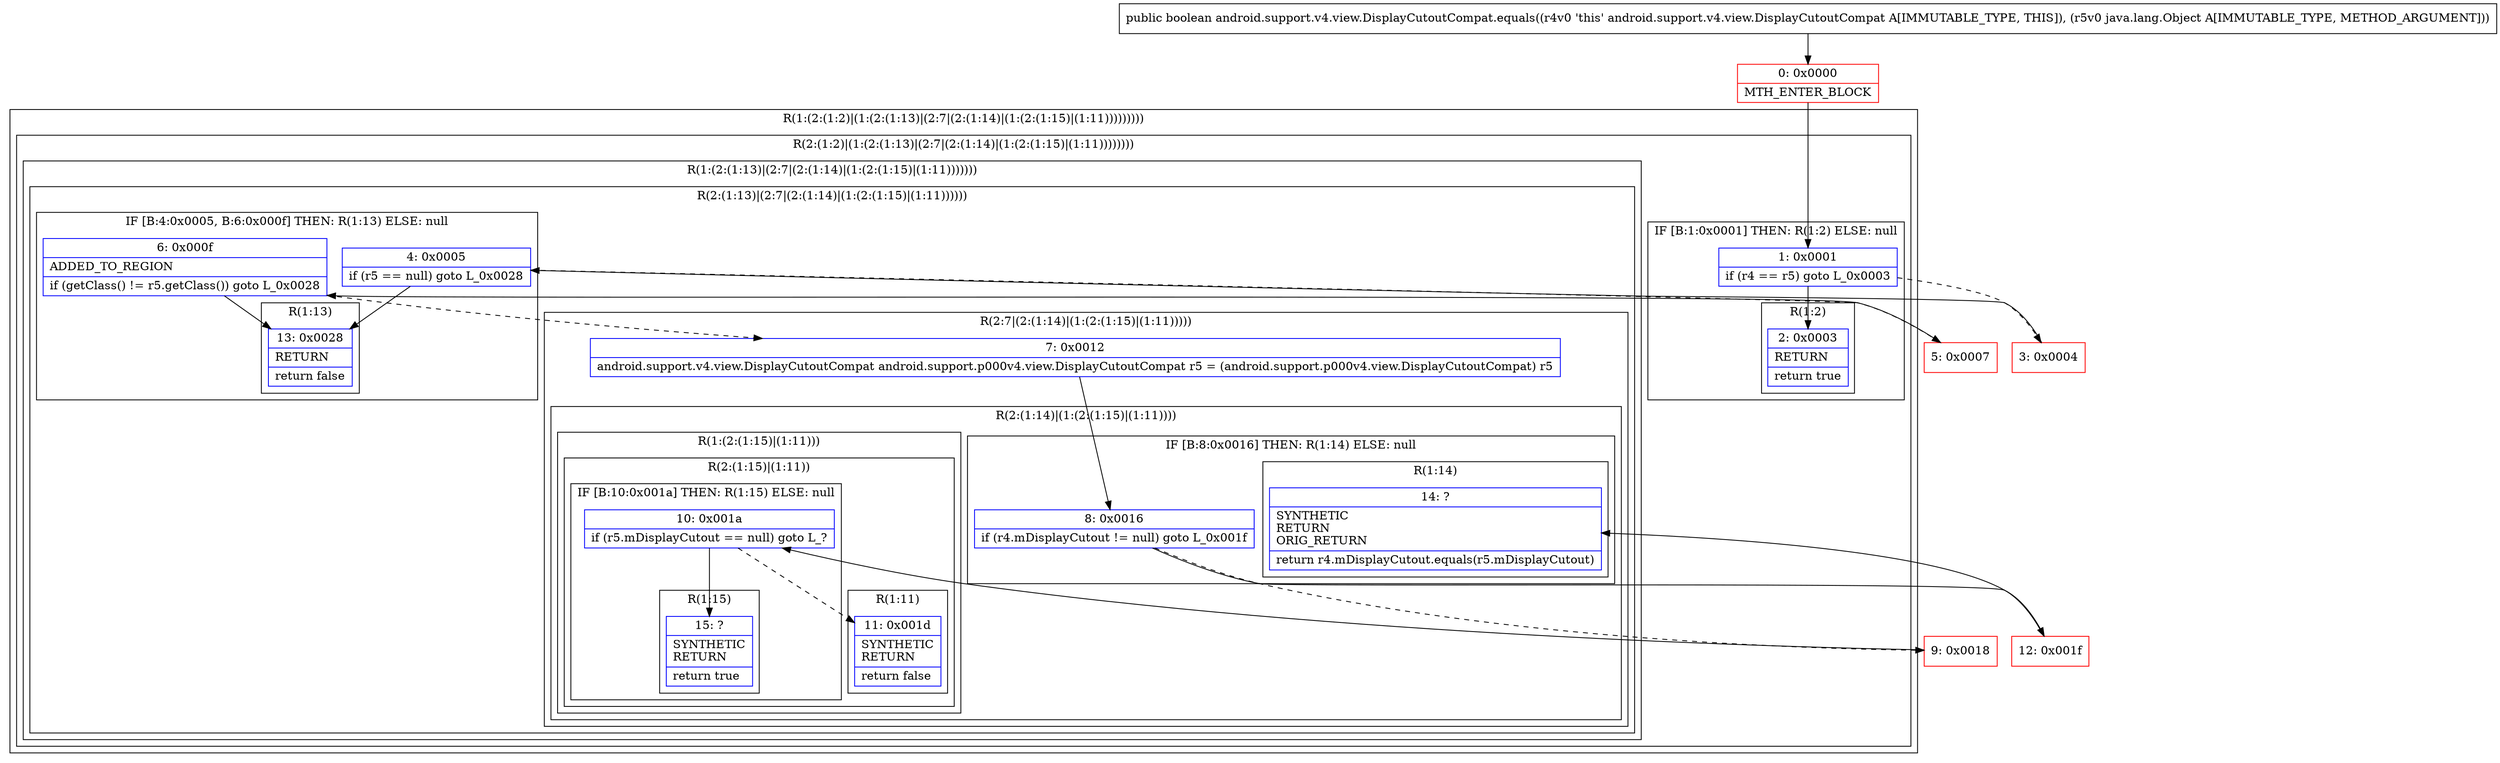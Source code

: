 digraph "CFG forandroid.support.v4.view.DisplayCutoutCompat.equals(Ljava\/lang\/Object;)Z" {
subgraph cluster_Region_1422903340 {
label = "R(1:(2:(1:2)|(1:(2:(1:13)|(2:7|(2:(1:14)|(1:(2:(1:15)|(1:11)))))))))";
node [shape=record,color=blue];
subgraph cluster_Region_418153513 {
label = "R(2:(1:2)|(1:(2:(1:13)|(2:7|(2:(1:14)|(1:(2:(1:15)|(1:11))))))))";
node [shape=record,color=blue];
subgraph cluster_IfRegion_1016712520 {
label = "IF [B:1:0x0001] THEN: R(1:2) ELSE: null";
node [shape=record,color=blue];
Node_1 [shape=record,label="{1\:\ 0x0001|if (r4 == r5) goto L_0x0003\l}"];
subgraph cluster_Region_93051483 {
label = "R(1:2)";
node [shape=record,color=blue];
Node_2 [shape=record,label="{2\:\ 0x0003|RETURN\l|return true\l}"];
}
}
subgraph cluster_Region_800062574 {
label = "R(1:(2:(1:13)|(2:7|(2:(1:14)|(1:(2:(1:15)|(1:11)))))))";
node [shape=record,color=blue];
subgraph cluster_Region_1394534526 {
label = "R(2:(1:13)|(2:7|(2:(1:14)|(1:(2:(1:15)|(1:11))))))";
node [shape=record,color=blue];
subgraph cluster_IfRegion_564104408 {
label = "IF [B:4:0x0005, B:6:0x000f] THEN: R(1:13) ELSE: null";
node [shape=record,color=blue];
Node_4 [shape=record,label="{4\:\ 0x0005|if (r5 == null) goto L_0x0028\l}"];
Node_6 [shape=record,label="{6\:\ 0x000f|ADDED_TO_REGION\l|if (getClass() != r5.getClass()) goto L_0x0028\l}"];
subgraph cluster_Region_2057159602 {
label = "R(1:13)";
node [shape=record,color=blue];
Node_13 [shape=record,label="{13\:\ 0x0028|RETURN\l|return false\l}"];
}
}
subgraph cluster_Region_1178506147 {
label = "R(2:7|(2:(1:14)|(1:(2:(1:15)|(1:11)))))";
node [shape=record,color=blue];
Node_7 [shape=record,label="{7\:\ 0x0012|android.support.v4.view.DisplayCutoutCompat android.support.p000v4.view.DisplayCutoutCompat r5 = (android.support.p000v4.view.DisplayCutoutCompat) r5\l}"];
subgraph cluster_Region_704715779 {
label = "R(2:(1:14)|(1:(2:(1:15)|(1:11))))";
node [shape=record,color=blue];
subgraph cluster_IfRegion_242768933 {
label = "IF [B:8:0x0016] THEN: R(1:14) ELSE: null";
node [shape=record,color=blue];
Node_8 [shape=record,label="{8\:\ 0x0016|if (r4.mDisplayCutout != null) goto L_0x001f\l}"];
subgraph cluster_Region_167933346 {
label = "R(1:14)";
node [shape=record,color=blue];
Node_14 [shape=record,label="{14\:\ ?|SYNTHETIC\lRETURN\lORIG_RETURN\l|return r4.mDisplayCutout.equals(r5.mDisplayCutout)\l}"];
}
}
subgraph cluster_Region_1406986366 {
label = "R(1:(2:(1:15)|(1:11)))";
node [shape=record,color=blue];
subgraph cluster_Region_1195913700 {
label = "R(2:(1:15)|(1:11))";
node [shape=record,color=blue];
subgraph cluster_IfRegion_1503742751 {
label = "IF [B:10:0x001a] THEN: R(1:15) ELSE: null";
node [shape=record,color=blue];
Node_10 [shape=record,label="{10\:\ 0x001a|if (r5.mDisplayCutout == null) goto L_?\l}"];
subgraph cluster_Region_1703664650 {
label = "R(1:15)";
node [shape=record,color=blue];
Node_15 [shape=record,label="{15\:\ ?|SYNTHETIC\lRETURN\l|return true\l}"];
}
}
subgraph cluster_Region_702430698 {
label = "R(1:11)";
node [shape=record,color=blue];
Node_11 [shape=record,label="{11\:\ 0x001d|SYNTHETIC\lRETURN\l|return false\l}"];
}
}
}
}
}
}
}
}
}
Node_0 [shape=record,color=red,label="{0\:\ 0x0000|MTH_ENTER_BLOCK\l}"];
Node_3 [shape=record,color=red,label="{3\:\ 0x0004}"];
Node_5 [shape=record,color=red,label="{5\:\ 0x0007}"];
Node_9 [shape=record,color=red,label="{9\:\ 0x0018}"];
Node_12 [shape=record,color=red,label="{12\:\ 0x001f}"];
MethodNode[shape=record,label="{public boolean android.support.v4.view.DisplayCutoutCompat.equals((r4v0 'this' android.support.v4.view.DisplayCutoutCompat A[IMMUTABLE_TYPE, THIS]), (r5v0 java.lang.Object A[IMMUTABLE_TYPE, METHOD_ARGUMENT])) }"];
MethodNode -> Node_0;
Node_1 -> Node_2;
Node_1 -> Node_3[style=dashed];
Node_4 -> Node_5[style=dashed];
Node_4 -> Node_13;
Node_6 -> Node_7[style=dashed];
Node_6 -> Node_13;
Node_7 -> Node_8;
Node_8 -> Node_9[style=dashed];
Node_8 -> Node_12;
Node_10 -> Node_11[style=dashed];
Node_10 -> Node_15;
Node_0 -> Node_1;
Node_3 -> Node_4;
Node_5 -> Node_6;
Node_9 -> Node_10;
Node_12 -> Node_14;
}

